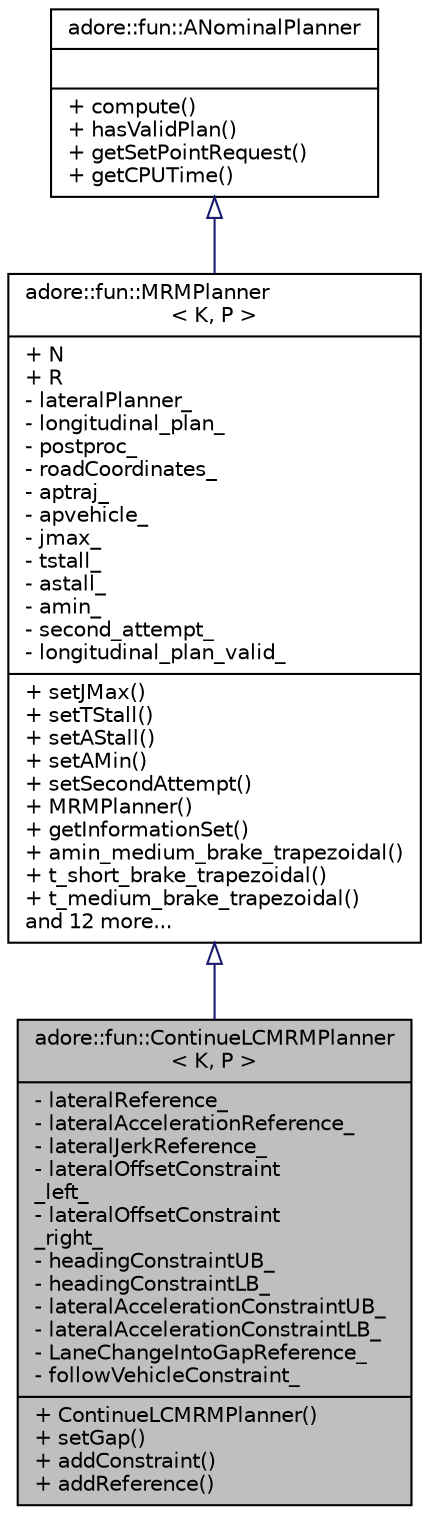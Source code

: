 digraph "adore::fun::ContinueLCMRMPlanner&lt; K, P &gt;"
{
 // LATEX_PDF_SIZE
  edge [fontname="Helvetica",fontsize="10",labelfontname="Helvetica",labelfontsize="10"];
  node [fontname="Helvetica",fontsize="10",shape=record];
  Node1 [label="{adore::fun::ContinueLCMRMPlanner\l\< K, P \>\n|- lateralReference_\l- lateralAccelerationReference_\l- lateralJerkReference_\l- lateralOffsetConstraint\l_left_\l- lateralOffsetConstraint\l_right_\l- headingConstraintUB_\l- headingConstraintLB_\l- lateralAccelerationConstraintUB_\l- lateralAccelerationConstraintLB_\l- LaneChangeIntoGapReference_\l- followVehicleConstraint_\l|+ ContinueLCMRMPlanner()\l+ setGap()\l+ addConstraint()\l+ addReference()\l}",height=0.2,width=0.4,color="black", fillcolor="grey75", style="filled", fontcolor="black",tooltip="Plans minimum risk maneuver to cancel lane change."];
  Node2 -> Node1 [dir="back",color="midnightblue",fontsize="10",style="solid",arrowtail="onormal",fontname="Helvetica"];
  Node2 [label="{adore::fun::MRMPlanner\l\< K, P \>\n|+ N\l+ R\l- lateralPlanner_\l- longitudinal_plan_\l- postproc_\l- roadCoordinates_\l- aptraj_\l- apvehicle_\l- jmax_\l- tstall_\l- astall_\l- amin_\l- second_attempt_\l- longitudinal_plan_valid_\l|+ setJMax()\l+ setTStall()\l+ setAStall()\l+ setAMin()\l+ setSecondAttempt()\l+ MRMPlanner()\l+ getInformationSet()\l+ amin_medium_brake_trapezoidal()\l+ t_short_brake_trapezoidal()\l+ t_medium_brake_trapezoidal()\land 12 more...\l}",height=0.2,width=0.4,color="black", fillcolor="white", style="filled",URL="$classadore_1_1fun_1_1MRMPlanner.html",tooltip=" "];
  Node3 -> Node2 [dir="back",color="midnightblue",fontsize="10",style="solid",arrowtail="onormal",fontname="Helvetica"];
  Node3 [label="{adore::fun::ANominalPlanner\n||+ compute()\l+ hasValidPlan()\l+ getSetPointRequest()\l+ getCPUTime()\l}",height=0.2,width=0.4,color="black", fillcolor="white", style="filled",URL="$classadore_1_1fun_1_1ANominalPlanner.html",tooltip=" "];
}
